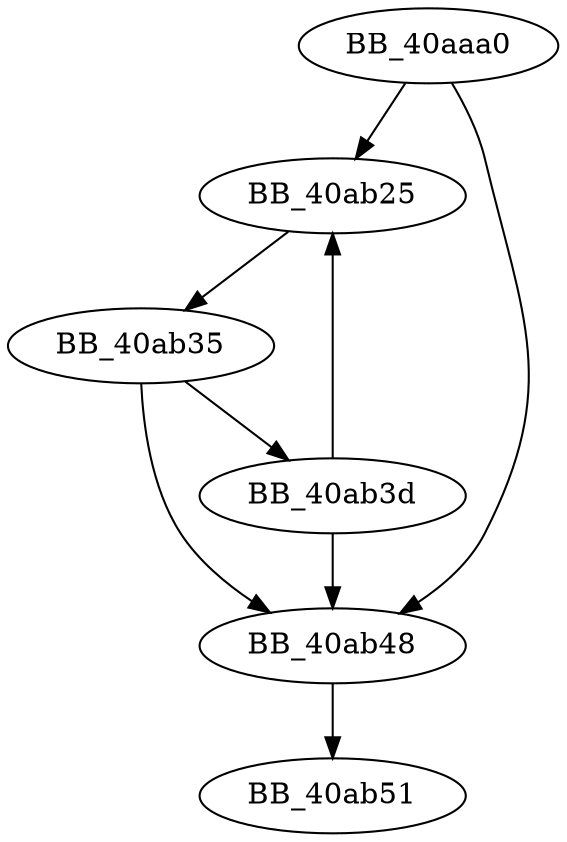 DiGraph sub_40AAA0{
BB_40aaa0->BB_40ab25
BB_40aaa0->BB_40ab48
BB_40ab25->BB_40ab35
BB_40ab35->BB_40ab3d
BB_40ab35->BB_40ab48
BB_40ab3d->BB_40ab25
BB_40ab3d->BB_40ab48
BB_40ab48->BB_40ab51
}
